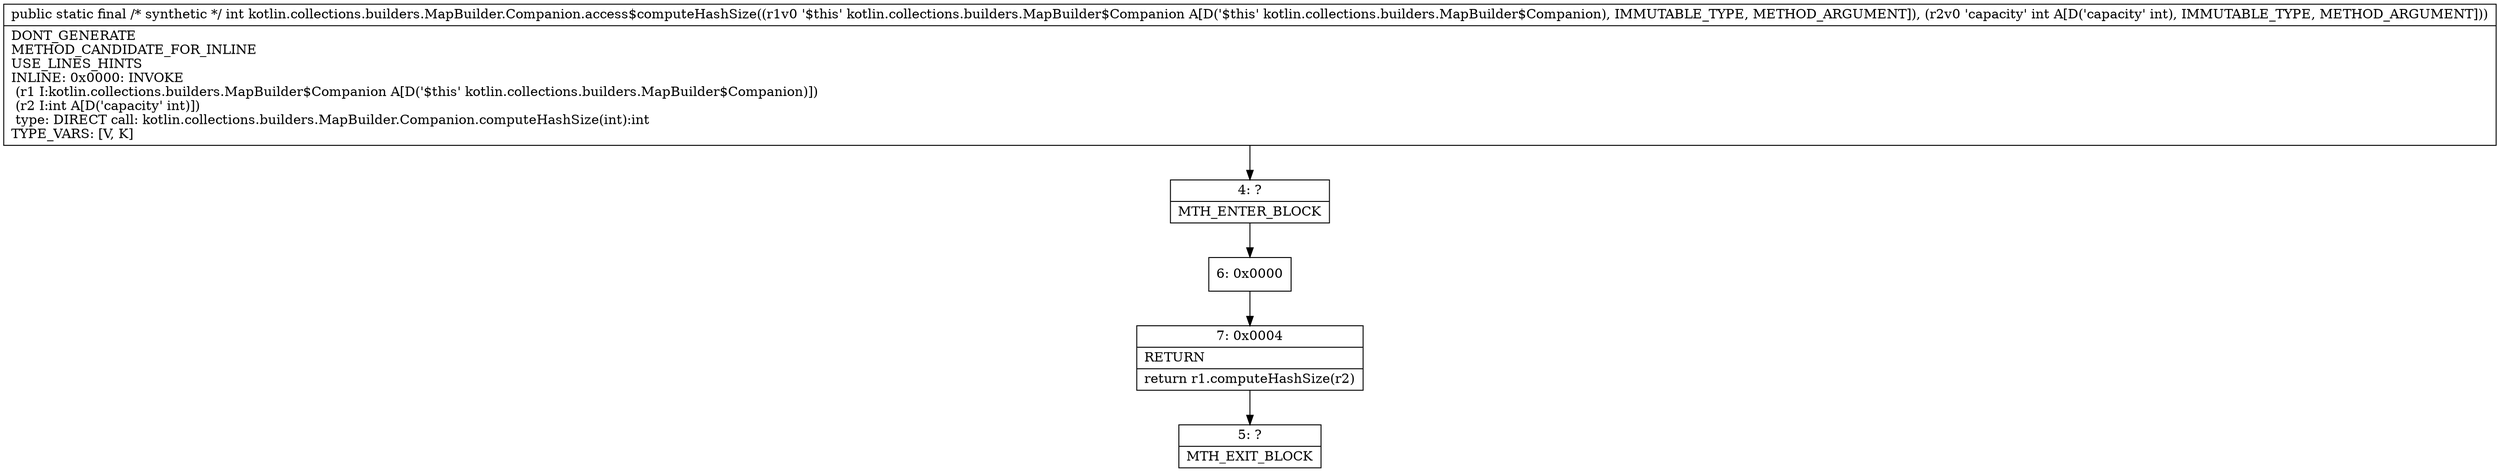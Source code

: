 digraph "CFG forkotlin.collections.builders.MapBuilder.Companion.access$computeHashSize(Lkotlin\/collections\/builders\/MapBuilder$Companion;I)I" {
Node_4 [shape=record,label="{4\:\ ?|MTH_ENTER_BLOCK\l}"];
Node_6 [shape=record,label="{6\:\ 0x0000}"];
Node_7 [shape=record,label="{7\:\ 0x0004|RETURN\l|return r1.computeHashSize(r2)\l}"];
Node_5 [shape=record,label="{5\:\ ?|MTH_EXIT_BLOCK\l}"];
MethodNode[shape=record,label="{public static final \/* synthetic *\/ int kotlin.collections.builders.MapBuilder.Companion.access$computeHashSize((r1v0 '$this' kotlin.collections.builders.MapBuilder$Companion A[D('$this' kotlin.collections.builders.MapBuilder$Companion), IMMUTABLE_TYPE, METHOD_ARGUMENT]), (r2v0 'capacity' int A[D('capacity' int), IMMUTABLE_TYPE, METHOD_ARGUMENT]))  | DONT_GENERATE\lMETHOD_CANDIDATE_FOR_INLINE\lUSE_LINES_HINTS\lINLINE: 0x0000: INVOKE  \l  (r1 I:kotlin.collections.builders.MapBuilder$Companion A[D('$this' kotlin.collections.builders.MapBuilder$Companion)])\l  (r2 I:int A[D('capacity' int)])\l type: DIRECT call: kotlin.collections.builders.MapBuilder.Companion.computeHashSize(int):int\lTYPE_VARS: [V, K]\l}"];
MethodNode -> Node_4;Node_4 -> Node_6;
Node_6 -> Node_7;
Node_7 -> Node_5;
}

